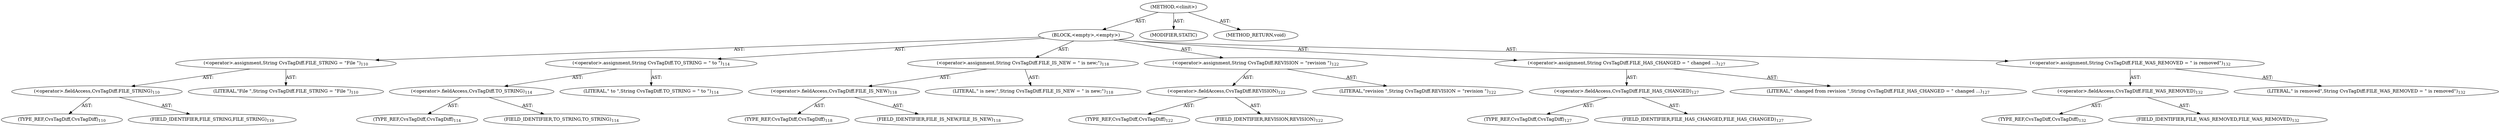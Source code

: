 digraph "&lt;clinit&gt;" {  
"111669149708" [label = <(METHOD,&lt;clinit&gt;)> ]
"25769803843" [label = <(BLOCK,&lt;empty&gt;,&lt;empty&gt;)> ]
"30064771386" [label = <(&lt;operator&gt;.assignment,String CvsTagDiff.FILE_STRING = &quot;File &quot;)<SUB>110</SUB>> ]
"30064771387" [label = <(&lt;operator&gt;.fieldAccess,CvsTagDiff.FILE_STRING)<SUB>110</SUB>> ]
"180388626443" [label = <(TYPE_REF,CvsTagDiff,CvsTagDiff)<SUB>110</SUB>> ]
"55834574900" [label = <(FIELD_IDENTIFIER,FILE_STRING,FILE_STRING)<SUB>110</SUB>> ]
"90194313302" [label = <(LITERAL,&quot;File &quot;,String CvsTagDiff.FILE_STRING = &quot;File &quot;)<SUB>110</SUB>> ]
"30064771388" [label = <(&lt;operator&gt;.assignment,String CvsTagDiff.TO_STRING = &quot; to &quot;)<SUB>114</SUB>> ]
"30064771389" [label = <(&lt;operator&gt;.fieldAccess,CvsTagDiff.TO_STRING)<SUB>114</SUB>> ]
"180388626444" [label = <(TYPE_REF,CvsTagDiff,CvsTagDiff)<SUB>114</SUB>> ]
"55834574901" [label = <(FIELD_IDENTIFIER,TO_STRING,TO_STRING)<SUB>114</SUB>> ]
"90194313303" [label = <(LITERAL,&quot; to &quot;,String CvsTagDiff.TO_STRING = &quot; to &quot;)<SUB>114</SUB>> ]
"30064771390" [label = <(&lt;operator&gt;.assignment,String CvsTagDiff.FILE_IS_NEW = &quot; is new;&quot;)<SUB>118</SUB>> ]
"30064771391" [label = <(&lt;operator&gt;.fieldAccess,CvsTagDiff.FILE_IS_NEW)<SUB>118</SUB>> ]
"180388626445" [label = <(TYPE_REF,CvsTagDiff,CvsTagDiff)<SUB>118</SUB>> ]
"55834574902" [label = <(FIELD_IDENTIFIER,FILE_IS_NEW,FILE_IS_NEW)<SUB>118</SUB>> ]
"90194313304" [label = <(LITERAL,&quot; is new;&quot;,String CvsTagDiff.FILE_IS_NEW = &quot; is new;&quot;)<SUB>118</SUB>> ]
"30064771392" [label = <(&lt;operator&gt;.assignment,String CvsTagDiff.REVISION = &quot;revision &quot;)<SUB>122</SUB>> ]
"30064771393" [label = <(&lt;operator&gt;.fieldAccess,CvsTagDiff.REVISION)<SUB>122</SUB>> ]
"180388626446" [label = <(TYPE_REF,CvsTagDiff,CvsTagDiff)<SUB>122</SUB>> ]
"55834574903" [label = <(FIELD_IDENTIFIER,REVISION,REVISION)<SUB>122</SUB>> ]
"90194313305" [label = <(LITERAL,&quot;revision &quot;,String CvsTagDiff.REVISION = &quot;revision &quot;)<SUB>122</SUB>> ]
"30064771394" [label = <(&lt;operator&gt;.assignment,String CvsTagDiff.FILE_HAS_CHANGED = &quot; changed ...)<SUB>127</SUB>> ]
"30064771395" [label = <(&lt;operator&gt;.fieldAccess,CvsTagDiff.FILE_HAS_CHANGED)<SUB>127</SUB>> ]
"180388626447" [label = <(TYPE_REF,CvsTagDiff,CvsTagDiff)<SUB>127</SUB>> ]
"55834574904" [label = <(FIELD_IDENTIFIER,FILE_HAS_CHANGED,FILE_HAS_CHANGED)<SUB>127</SUB>> ]
"90194313306" [label = <(LITERAL,&quot; changed from revision &quot;,String CvsTagDiff.FILE_HAS_CHANGED = &quot; changed ...)<SUB>127</SUB>> ]
"30064771396" [label = <(&lt;operator&gt;.assignment,String CvsTagDiff.FILE_WAS_REMOVED = &quot; is removed&quot;)<SUB>132</SUB>> ]
"30064771397" [label = <(&lt;operator&gt;.fieldAccess,CvsTagDiff.FILE_WAS_REMOVED)<SUB>132</SUB>> ]
"180388626448" [label = <(TYPE_REF,CvsTagDiff,CvsTagDiff)<SUB>132</SUB>> ]
"55834574905" [label = <(FIELD_IDENTIFIER,FILE_WAS_REMOVED,FILE_WAS_REMOVED)<SUB>132</SUB>> ]
"90194313307" [label = <(LITERAL,&quot; is removed&quot;,String CvsTagDiff.FILE_WAS_REMOVED = &quot; is removed&quot;)<SUB>132</SUB>> ]
"133143986213" [label = <(MODIFIER,STATIC)> ]
"128849018892" [label = <(METHOD_RETURN,void)> ]
  "111669149708" -> "25769803843"  [ label = "AST: "] 
  "111669149708" -> "133143986213"  [ label = "AST: "] 
  "111669149708" -> "128849018892"  [ label = "AST: "] 
  "25769803843" -> "30064771386"  [ label = "AST: "] 
  "25769803843" -> "30064771388"  [ label = "AST: "] 
  "25769803843" -> "30064771390"  [ label = "AST: "] 
  "25769803843" -> "30064771392"  [ label = "AST: "] 
  "25769803843" -> "30064771394"  [ label = "AST: "] 
  "25769803843" -> "30064771396"  [ label = "AST: "] 
  "30064771386" -> "30064771387"  [ label = "AST: "] 
  "30064771386" -> "90194313302"  [ label = "AST: "] 
  "30064771387" -> "180388626443"  [ label = "AST: "] 
  "30064771387" -> "55834574900"  [ label = "AST: "] 
  "30064771388" -> "30064771389"  [ label = "AST: "] 
  "30064771388" -> "90194313303"  [ label = "AST: "] 
  "30064771389" -> "180388626444"  [ label = "AST: "] 
  "30064771389" -> "55834574901"  [ label = "AST: "] 
  "30064771390" -> "30064771391"  [ label = "AST: "] 
  "30064771390" -> "90194313304"  [ label = "AST: "] 
  "30064771391" -> "180388626445"  [ label = "AST: "] 
  "30064771391" -> "55834574902"  [ label = "AST: "] 
  "30064771392" -> "30064771393"  [ label = "AST: "] 
  "30064771392" -> "90194313305"  [ label = "AST: "] 
  "30064771393" -> "180388626446"  [ label = "AST: "] 
  "30064771393" -> "55834574903"  [ label = "AST: "] 
  "30064771394" -> "30064771395"  [ label = "AST: "] 
  "30064771394" -> "90194313306"  [ label = "AST: "] 
  "30064771395" -> "180388626447"  [ label = "AST: "] 
  "30064771395" -> "55834574904"  [ label = "AST: "] 
  "30064771396" -> "30064771397"  [ label = "AST: "] 
  "30064771396" -> "90194313307"  [ label = "AST: "] 
  "30064771397" -> "180388626448"  [ label = "AST: "] 
  "30064771397" -> "55834574905"  [ label = "AST: "] 
}
